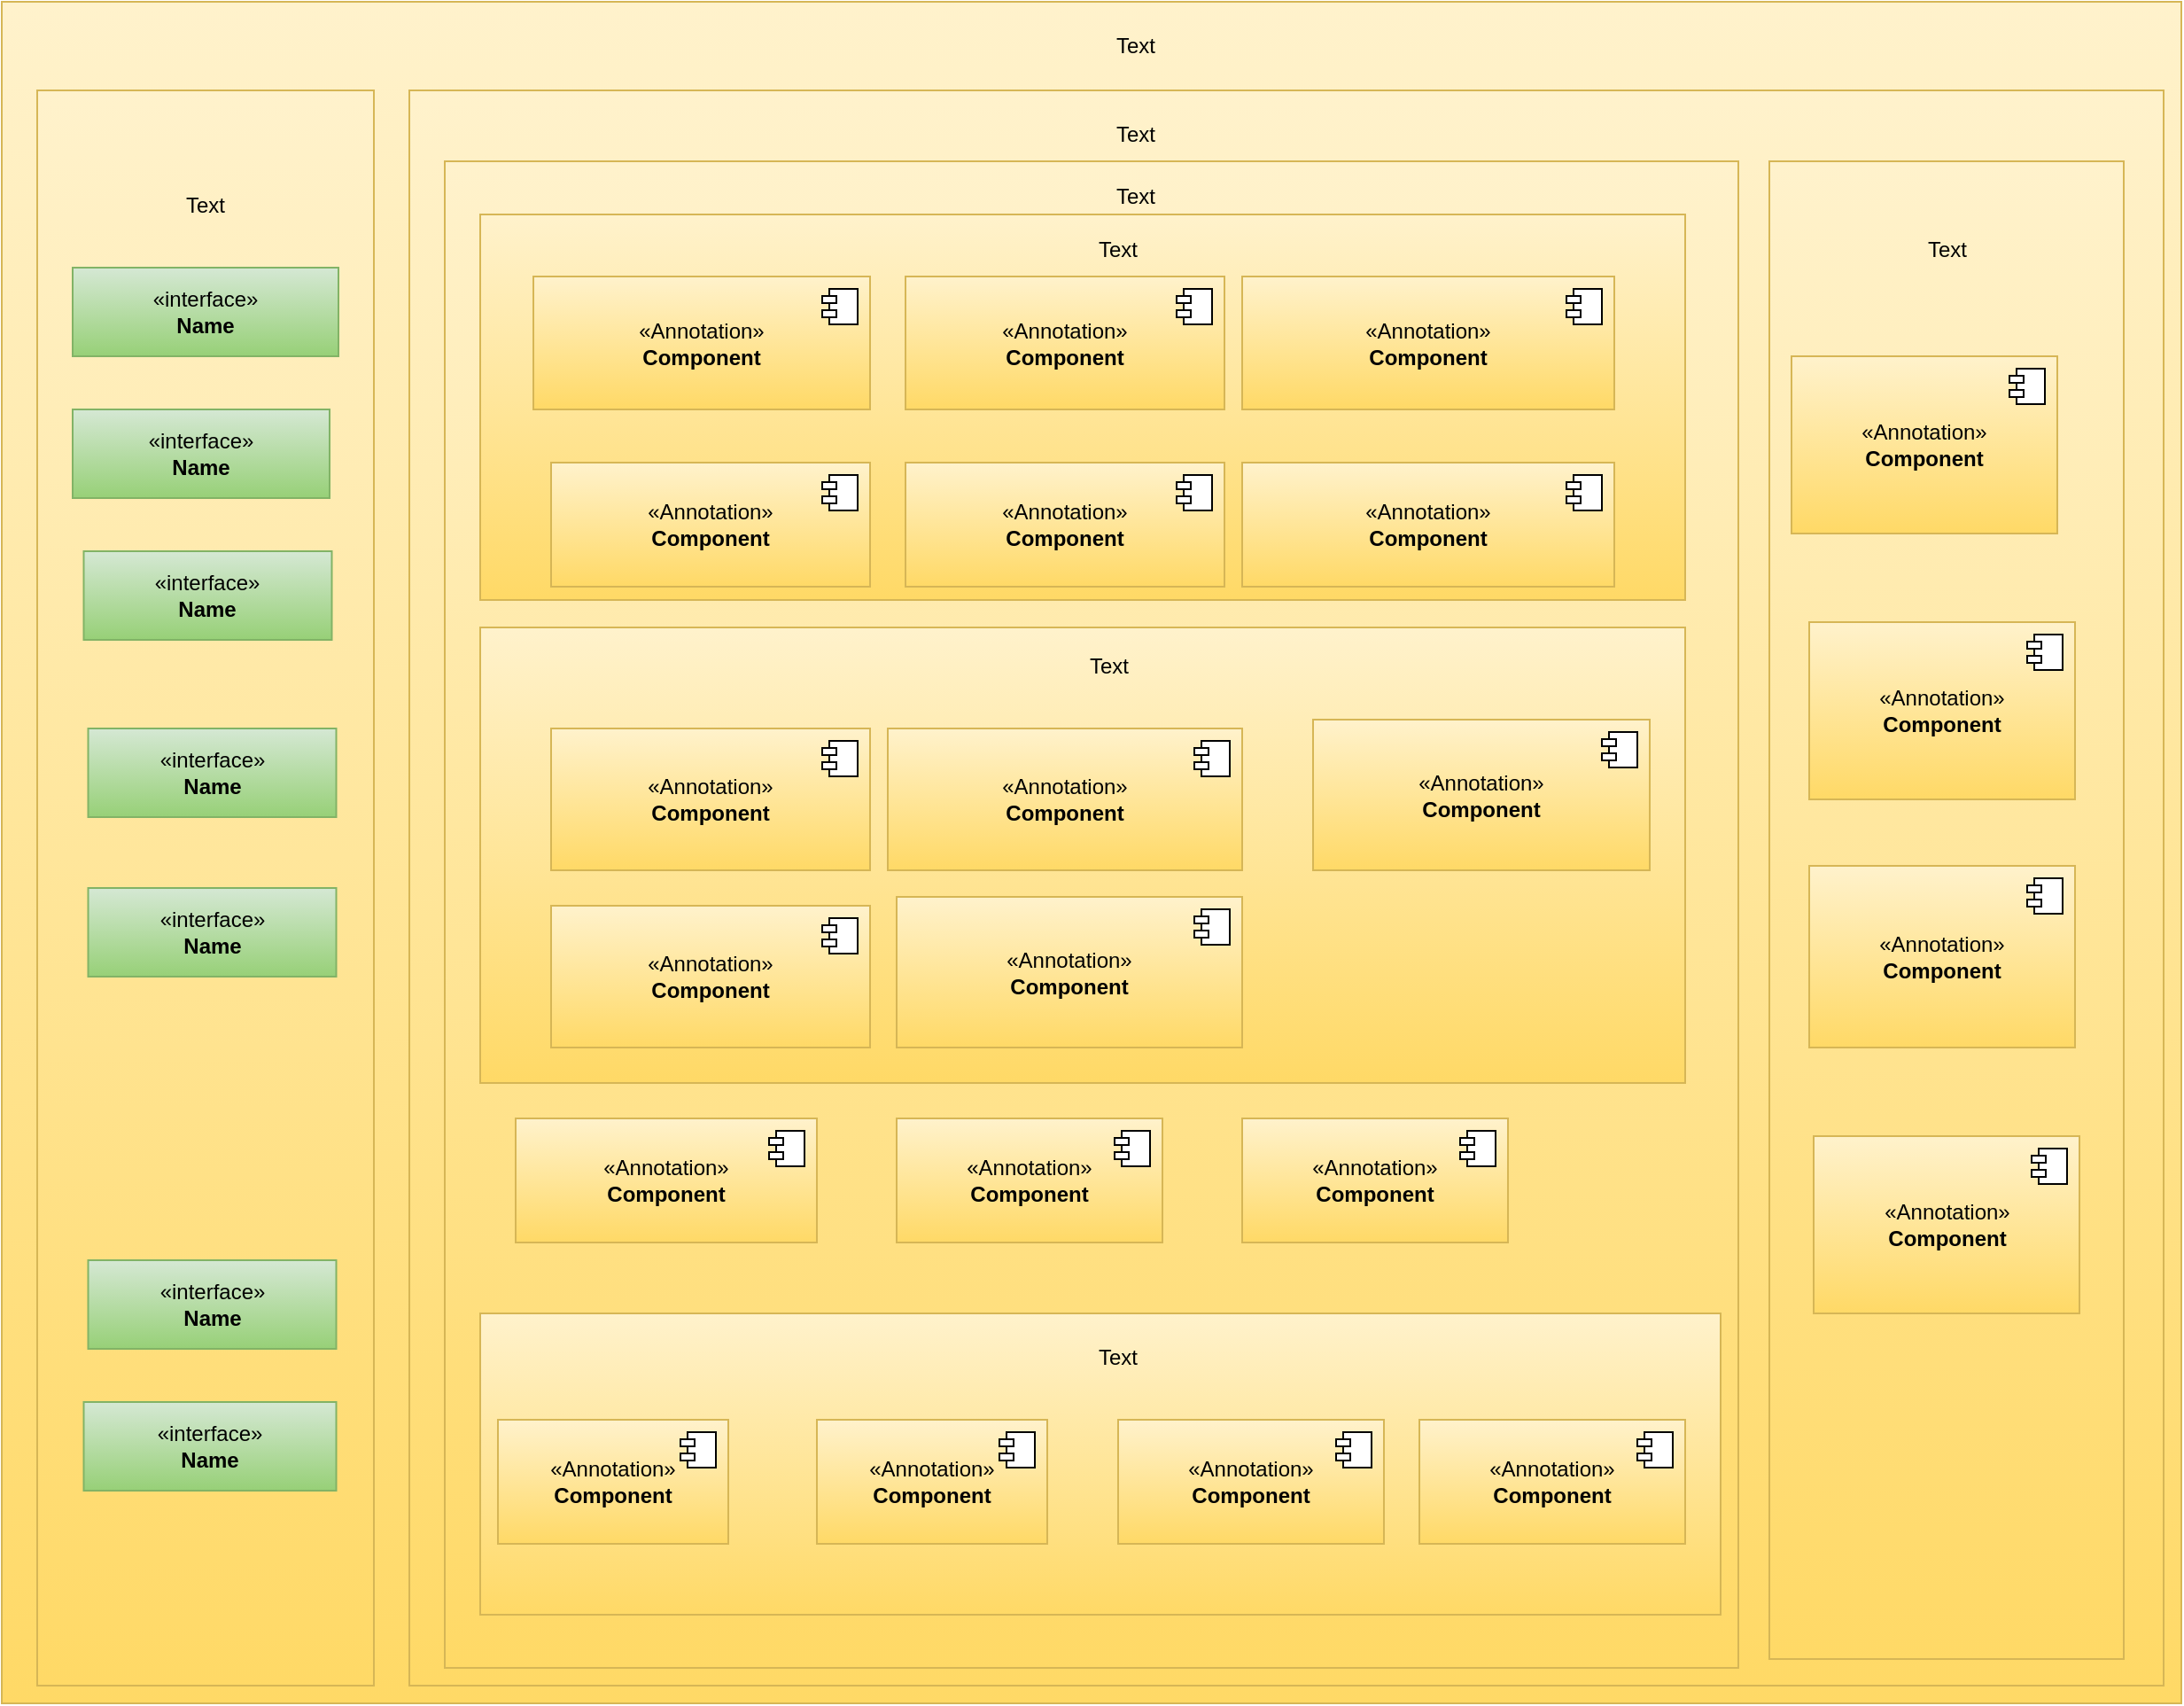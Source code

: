 <mxfile version="22.1.0" type="github">
  <diagram name="Page-1" id="5zQA7156JqKthFvFQiwK">
    <mxGraphModel dx="2604" dy="2128" grid="1" gridSize="10" guides="1" tooltips="1" connect="1" arrows="1" fold="1" page="1" pageScale="1" pageWidth="850" pageHeight="1100" math="0" shadow="0">
      <root>
        <mxCell id="0" />
        <mxCell id="1" parent="0" />
        <mxCell id="JkIJD0IMMMQFtQdxvjPv-7" value="&lt;blockquote style=&quot;margin: 0 0 0 40px; border: none; padding: 0px;&quot;&gt;&lt;/blockquote&gt;&lt;span style=&quot;background-color: initial;&quot;&gt;«system»&lt;/span&gt;&lt;br&gt;&lt;b&gt;loop&amp;nbsp;&lt;/b&gt;" style="html=1;whiteSpace=wrap;fillColor=#fff2cc;strokeColor=#d6b656;gradientColor=#ffd966;align=center;" parent="1" vertex="1">
          <mxGeometry x="-200" y="-20" width="1230" height="960" as="geometry" />
        </mxCell>
        <mxCell id="JkIJD0IMMMQFtQdxvjPv-15" value="" style="html=1;whiteSpace=wrap;fillColor=#fff2cc;gradientColor=#ffd966;strokeColor=#d6b656;" parent="1" vertex="1">
          <mxGeometry x="-180" y="30" width="190" height="900" as="geometry" />
        </mxCell>
        <mxCell id="JkIJD0IMMMQFtQdxvjPv-16" value="&amp;laquo;interface&amp;raquo;&lt;br&gt;&lt;b&gt;Name&lt;/b&gt;" style="html=1;whiteSpace=wrap;fillColor=#fff2cc;gradientColor=#ffd966;strokeColor=#d6b656;" parent="1" vertex="1">
          <mxGeometry x="30" y="30" width="990" height="900" as="geometry" />
        </mxCell>
        <mxCell id="JkIJD0IMMMQFtQdxvjPv-17" value="" style="html=1;whiteSpace=wrap;fillColor=#fff2cc;gradientColor=#ffd966;strokeColor=#d6b656;" parent="1" vertex="1">
          <mxGeometry x="50" y="70" width="730" height="850" as="geometry" />
        </mxCell>
        <mxCell id="JkIJD0IMMMQFtQdxvjPv-18" value="" style="html=1;whiteSpace=wrap;fillColor=#fff2cc;gradientColor=#ffd966;strokeColor=#d6b656;" parent="1" vertex="1">
          <mxGeometry x="797.5" y="70" width="200" height="845" as="geometry" />
        </mxCell>
        <mxCell id="JkIJD0IMMMQFtQdxvjPv-19" value="&amp;laquo;interface&amp;raquo;&lt;br&gt;&lt;b&gt;Name&lt;/b&gt;" style="html=1;whiteSpace=wrap;fillColor=#d5e8d4;gradientColor=#97d077;strokeColor=#82b366;" parent="1" vertex="1">
          <mxGeometry x="-160" y="130" width="150" height="50" as="geometry" />
        </mxCell>
        <mxCell id="JkIJD0IMMMQFtQdxvjPv-20" value="&amp;laquo;interface&amp;raquo;&lt;br&gt;&lt;b&gt;Name&lt;/b&gt;" style="html=1;whiteSpace=wrap;fillColor=#d5e8d4;gradientColor=#97d077;strokeColor=#82b366;" parent="1" vertex="1">
          <mxGeometry x="-160" y="210" width="145" height="50" as="geometry" />
        </mxCell>
        <mxCell id="JkIJD0IMMMQFtQdxvjPv-21" value="&amp;laquo;interface&amp;raquo;&lt;br&gt;&lt;b&gt;Name&lt;/b&gt;" style="html=1;whiteSpace=wrap;fillColor=#d5e8d4;gradientColor=#97d077;strokeColor=#82b366;" parent="1" vertex="1">
          <mxGeometry x="-153.75" y="290" width="140" height="50" as="geometry" />
        </mxCell>
        <mxCell id="JkIJD0IMMMQFtQdxvjPv-22" value="&amp;laquo;interface&amp;raquo;&lt;br&gt;&lt;b&gt;Name&lt;/b&gt;" style="html=1;whiteSpace=wrap;fillColor=#d5e8d4;gradientColor=#97d077;strokeColor=#82b366;" parent="1" vertex="1">
          <mxGeometry x="-151.25" y="390" width="140" height="50" as="geometry" />
        </mxCell>
        <mxCell id="JkIJD0IMMMQFtQdxvjPv-23" value="&amp;laquo;interface&amp;raquo;&lt;br&gt;&lt;b&gt;Name&lt;/b&gt;" style="html=1;whiteSpace=wrap;fillColor=#d5e8d4;gradientColor=#97d077;strokeColor=#82b366;" parent="1" vertex="1">
          <mxGeometry x="-151.25" y="480" width="140" height="50" as="geometry" />
        </mxCell>
        <mxCell id="JkIJD0IMMMQFtQdxvjPv-24" value="&amp;laquo;interface&amp;raquo;&lt;br&gt;&lt;b&gt;Name&lt;/b&gt;" style="html=1;whiteSpace=wrap;fillColor=#d5e8d4;gradientColor=#97d077;strokeColor=#82b366;" parent="1" vertex="1">
          <mxGeometry x="-153.75" y="770" width="142.5" height="50" as="geometry" />
        </mxCell>
        <mxCell id="JkIJD0IMMMQFtQdxvjPv-25" value="&amp;laquo;interface&amp;raquo;&lt;br&gt;&lt;b&gt;Name&lt;/b&gt;" style="html=1;whiteSpace=wrap;fillColor=#d5e8d4;gradientColor=#97d077;strokeColor=#82b366;" parent="1" vertex="1">
          <mxGeometry x="-151.25" y="690" width="140" height="50" as="geometry" />
        </mxCell>
        <mxCell id="JkIJD0IMMMQFtQdxvjPv-26" value="&amp;laquo;Annotation&amp;raquo;&lt;br/&gt;&lt;b&gt;Component&lt;/b&gt;" style="html=1;dropTarget=0;whiteSpace=wrap;fillColor=#fff2cc;gradientColor=#ffd966;strokeColor=#d6b656;" parent="1" vertex="1">
          <mxGeometry x="810" y="180" width="150" height="100" as="geometry" />
        </mxCell>
        <mxCell id="JkIJD0IMMMQFtQdxvjPv-27" value="" style="shape=module;jettyWidth=8;jettyHeight=4;" parent="JkIJD0IMMMQFtQdxvjPv-26" vertex="1">
          <mxGeometry x="1" width="20" height="20" relative="1" as="geometry">
            <mxPoint x="-27" y="7" as="offset" />
          </mxGeometry>
        </mxCell>
        <mxCell id="JkIJD0IMMMQFtQdxvjPv-28" value="&amp;laquo;Annotation&amp;raquo;&lt;br/&gt;&lt;b&gt;Component&lt;/b&gt;" style="html=1;dropTarget=0;whiteSpace=wrap;fillColor=#fff2cc;gradientColor=#ffd966;strokeColor=#d6b656;" parent="1" vertex="1">
          <mxGeometry x="822.5" y="620" width="150" height="100" as="geometry" />
        </mxCell>
        <mxCell id="JkIJD0IMMMQFtQdxvjPv-29" value="" style="shape=module;jettyWidth=8;jettyHeight=4;" parent="JkIJD0IMMMQFtQdxvjPv-28" vertex="1">
          <mxGeometry x="1" width="20" height="20" relative="1" as="geometry">
            <mxPoint x="-27" y="7" as="offset" />
          </mxGeometry>
        </mxCell>
        <mxCell id="JkIJD0IMMMQFtQdxvjPv-30" value="&amp;laquo;Annotation&amp;raquo;&lt;br/&gt;&lt;b&gt;Component&lt;/b&gt;" style="html=1;dropTarget=0;whiteSpace=wrap;fillColor=#fff2cc;gradientColor=#ffd966;strokeColor=#d6b656;" parent="1" vertex="1">
          <mxGeometry x="820" y="467.5" width="150" height="102.5" as="geometry" />
        </mxCell>
        <mxCell id="JkIJD0IMMMQFtQdxvjPv-31" value="" style="shape=module;jettyWidth=8;jettyHeight=4;" parent="JkIJD0IMMMQFtQdxvjPv-30" vertex="1">
          <mxGeometry x="1" width="20" height="20" relative="1" as="geometry">
            <mxPoint x="-27" y="7" as="offset" />
          </mxGeometry>
        </mxCell>
        <mxCell id="JkIJD0IMMMQFtQdxvjPv-32" value="&amp;laquo;Annotation&amp;raquo;&lt;br/&gt;&lt;b&gt;Component&lt;/b&gt;" style="html=1;dropTarget=0;whiteSpace=wrap;fillColor=#fff2cc;gradientColor=#ffd966;strokeColor=#d6b656;" parent="1" vertex="1">
          <mxGeometry x="820" y="330" width="150" height="100" as="geometry" />
        </mxCell>
        <mxCell id="JkIJD0IMMMQFtQdxvjPv-33" value="" style="shape=module;jettyWidth=8;jettyHeight=4;" parent="JkIJD0IMMMQFtQdxvjPv-32" vertex="1">
          <mxGeometry x="1" width="20" height="20" relative="1" as="geometry">
            <mxPoint x="-27" y="7" as="offset" />
          </mxGeometry>
        </mxCell>
        <mxCell id="JkIJD0IMMMQFtQdxvjPv-34" value="" style="html=1;whiteSpace=wrap;fillColor=#fff2cc;gradientColor=#ffd966;strokeColor=#d6b656;" parent="1" vertex="1">
          <mxGeometry x="70" y="100" width="680" height="217.5" as="geometry" />
        </mxCell>
        <mxCell id="JkIJD0IMMMQFtQdxvjPv-35" value="" style="html=1;whiteSpace=wrap;fillColor=#fff2cc;gradientColor=#ffd966;strokeColor=#d6b656;" parent="1" vertex="1">
          <mxGeometry x="70" y="720" width="700" height="170" as="geometry" />
        </mxCell>
        <mxCell id="JkIJD0IMMMQFtQdxvjPv-36" value="" style="html=1;whiteSpace=wrap;fillColor=#fff2cc;gradientColor=#ffd966;strokeColor=#d6b656;" parent="1" vertex="1">
          <mxGeometry x="70" y="333" width="680" height="257" as="geometry" />
        </mxCell>
        <mxCell id="JkIJD0IMMMQFtQdxvjPv-41" value="&amp;laquo;Annotation&amp;raquo;&lt;br/&gt;&lt;b&gt;Component&lt;/b&gt;" style="html=1;dropTarget=0;whiteSpace=wrap;fillColor=#fff2cc;gradientColor=#ffd966;strokeColor=#d6b656;" parent="1" vertex="1">
          <mxGeometry x="500" y="610" width="150" height="70" as="geometry" />
        </mxCell>
        <mxCell id="JkIJD0IMMMQFtQdxvjPv-42" value="" style="shape=module;jettyWidth=8;jettyHeight=4;" parent="JkIJD0IMMMQFtQdxvjPv-41" vertex="1">
          <mxGeometry x="1" width="20" height="20" relative="1" as="geometry">
            <mxPoint x="-27" y="7" as="offset" />
          </mxGeometry>
        </mxCell>
        <mxCell id="JkIJD0IMMMQFtQdxvjPv-43" value="&amp;laquo;Annotation&amp;raquo;&lt;br/&gt;&lt;b&gt;Component&lt;/b&gt;" style="html=1;dropTarget=0;whiteSpace=wrap;fillColor=#fff2cc;gradientColor=#ffd966;strokeColor=#d6b656;" parent="1" vertex="1">
          <mxGeometry x="305" y="610" width="150" height="70" as="geometry" />
        </mxCell>
        <mxCell id="JkIJD0IMMMQFtQdxvjPv-44" value="" style="shape=module;jettyWidth=8;jettyHeight=4;" parent="JkIJD0IMMMQFtQdxvjPv-43" vertex="1">
          <mxGeometry x="1" width="20" height="20" relative="1" as="geometry">
            <mxPoint x="-27" y="7" as="offset" />
          </mxGeometry>
        </mxCell>
        <mxCell id="JkIJD0IMMMQFtQdxvjPv-45" value="&amp;laquo;Annotation&amp;raquo;&lt;br/&gt;&lt;b&gt;Component&lt;/b&gt;" style="html=1;dropTarget=0;whiteSpace=wrap;fillColor=#fff2cc;gradientColor=#ffd966;strokeColor=#d6b656;" parent="1" vertex="1">
          <mxGeometry x="90" y="610" width="170" height="70" as="geometry" />
        </mxCell>
        <mxCell id="JkIJD0IMMMQFtQdxvjPv-46" value="" style="shape=module;jettyWidth=8;jettyHeight=4;" parent="JkIJD0IMMMQFtQdxvjPv-45" vertex="1">
          <mxGeometry x="1" width="20" height="20" relative="1" as="geometry">
            <mxPoint x="-27" y="7" as="offset" />
          </mxGeometry>
        </mxCell>
        <mxCell id="JkIJD0IMMMQFtQdxvjPv-47" value="&amp;laquo;Annotation&amp;raquo;&lt;br/&gt;&lt;b&gt;Component&lt;/b&gt;" style="html=1;dropTarget=0;whiteSpace=wrap;fillColor=#fff2cc;gradientColor=#ffd966;strokeColor=#d6b656;" parent="1" vertex="1">
          <mxGeometry x="300" y="390" width="200" height="80" as="geometry" />
        </mxCell>
        <mxCell id="JkIJD0IMMMQFtQdxvjPv-48" value="" style="shape=module;jettyWidth=8;jettyHeight=4;" parent="JkIJD0IMMMQFtQdxvjPv-47" vertex="1">
          <mxGeometry x="1" width="20" height="20" relative="1" as="geometry">
            <mxPoint x="-27" y="7" as="offset" />
          </mxGeometry>
        </mxCell>
        <mxCell id="JkIJD0IMMMQFtQdxvjPv-49" value="&amp;laquo;Annotation&amp;raquo;&lt;br/&gt;&lt;b&gt;Component&lt;/b&gt;" style="html=1;dropTarget=0;whiteSpace=wrap;fillColor=#fff2cc;gradientColor=#ffd966;strokeColor=#d6b656;" parent="1" vertex="1">
          <mxGeometry x="110" y="390" width="180" height="80" as="geometry" />
        </mxCell>
        <mxCell id="JkIJD0IMMMQFtQdxvjPv-50" value="" style="shape=module;jettyWidth=8;jettyHeight=4;" parent="JkIJD0IMMMQFtQdxvjPv-49" vertex="1">
          <mxGeometry x="1" width="20" height="20" relative="1" as="geometry">
            <mxPoint x="-27" y="7" as="offset" />
          </mxGeometry>
        </mxCell>
        <mxCell id="JkIJD0IMMMQFtQdxvjPv-51" value="&amp;laquo;Annotation&amp;raquo;&lt;br/&gt;&lt;b&gt;Component&lt;/b&gt;" style="html=1;dropTarget=0;whiteSpace=wrap;fillColor=#fff2cc;gradientColor=#ffd966;strokeColor=#d6b656;" parent="1" vertex="1">
          <mxGeometry x="600" y="780" width="150" height="70" as="geometry" />
        </mxCell>
        <mxCell id="JkIJD0IMMMQFtQdxvjPv-52" value="" style="shape=module;jettyWidth=8;jettyHeight=4;" parent="JkIJD0IMMMQFtQdxvjPv-51" vertex="1">
          <mxGeometry x="1" width="20" height="20" relative="1" as="geometry">
            <mxPoint x="-27" y="7" as="offset" />
          </mxGeometry>
        </mxCell>
        <mxCell id="JkIJD0IMMMQFtQdxvjPv-53" value="&amp;laquo;Annotation&amp;raquo;&lt;br/&gt;&lt;b&gt;Component&lt;/b&gt;" style="html=1;dropTarget=0;whiteSpace=wrap;fillColor=#fff2cc;gradientColor=#ffd966;strokeColor=#d6b656;" parent="1" vertex="1">
          <mxGeometry x="430" y="780" width="150" height="70" as="geometry" />
        </mxCell>
        <mxCell id="JkIJD0IMMMQFtQdxvjPv-54" value="" style="shape=module;jettyWidth=8;jettyHeight=4;" parent="JkIJD0IMMMQFtQdxvjPv-53" vertex="1">
          <mxGeometry x="1" width="20" height="20" relative="1" as="geometry">
            <mxPoint x="-27" y="7" as="offset" />
          </mxGeometry>
        </mxCell>
        <mxCell id="JkIJD0IMMMQFtQdxvjPv-55" value="&amp;laquo;Annotation&amp;raquo;&lt;br/&gt;&lt;b&gt;Component&lt;/b&gt;" style="html=1;dropTarget=0;whiteSpace=wrap;fillColor=#fff2cc;gradientColor=#ffd966;strokeColor=#d6b656;" parent="1" vertex="1">
          <mxGeometry x="260" y="780" width="130" height="70" as="geometry" />
        </mxCell>
        <mxCell id="JkIJD0IMMMQFtQdxvjPv-56" value="" style="shape=module;jettyWidth=8;jettyHeight=4;" parent="JkIJD0IMMMQFtQdxvjPv-55" vertex="1">
          <mxGeometry x="1" width="20" height="20" relative="1" as="geometry">
            <mxPoint x="-27" y="7" as="offset" />
          </mxGeometry>
        </mxCell>
        <mxCell id="JkIJD0IMMMQFtQdxvjPv-57" value="&amp;laquo;Annotation&amp;raquo;&lt;br/&gt;&lt;b&gt;Component&lt;/b&gt;" style="html=1;dropTarget=0;whiteSpace=wrap;fillColor=#fff2cc;gradientColor=#ffd966;strokeColor=#d6b656;" parent="1" vertex="1">
          <mxGeometry x="80" y="780" width="130" height="70" as="geometry" />
        </mxCell>
        <mxCell id="JkIJD0IMMMQFtQdxvjPv-58" value="" style="shape=module;jettyWidth=8;jettyHeight=4;" parent="JkIJD0IMMMQFtQdxvjPv-57" vertex="1">
          <mxGeometry x="1" width="20" height="20" relative="1" as="geometry">
            <mxPoint x="-27" y="7" as="offset" />
          </mxGeometry>
        </mxCell>
        <mxCell id="JkIJD0IMMMQFtQdxvjPv-60" value="Text" style="text;html=1;strokeColor=none;fillColor=none;align=center;verticalAlign=middle;whiteSpace=wrap;rounded=0;" parent="1" vertex="1">
          <mxGeometry x="400" y="730" width="60" height="30" as="geometry" />
        </mxCell>
        <mxCell id="JkIJD0IMMMQFtQdxvjPv-61" value="Text" style="text;html=1;strokeColor=none;fillColor=none;align=center;verticalAlign=middle;whiteSpace=wrap;rounded=0;" parent="1" vertex="1">
          <mxGeometry x="395" y="340" width="60" height="30" as="geometry" />
        </mxCell>
        <mxCell id="JkIJD0IMMMQFtQdxvjPv-62" value="Text" style="text;html=1;strokeColor=none;fillColor=none;align=center;verticalAlign=middle;whiteSpace=wrap;rounded=0;" parent="1" vertex="1">
          <mxGeometry x="400" y="105" width="60" height="30" as="geometry" />
        </mxCell>
        <mxCell id="JkIJD0IMMMQFtQdxvjPv-63" value="Text" style="text;html=1;strokeColor=none;fillColor=none;align=center;verticalAlign=middle;whiteSpace=wrap;rounded=0;" parent="1" vertex="1">
          <mxGeometry x="867.5" y="105" width="60" height="30" as="geometry" />
        </mxCell>
        <mxCell id="JkIJD0IMMMQFtQdxvjPv-64" value="Text" style="text;html=1;strokeColor=none;fillColor=none;align=center;verticalAlign=middle;whiteSpace=wrap;rounded=0;" parent="1" vertex="1">
          <mxGeometry x="-115" y="80" width="60" height="30" as="geometry" />
        </mxCell>
        <mxCell id="JkIJD0IMMMQFtQdxvjPv-65" value="&amp;laquo;Annotation&amp;raquo;&lt;br/&gt;&lt;b&gt;Component&lt;/b&gt;" style="html=1;dropTarget=0;whiteSpace=wrap;fillColor=#fff2cc;gradientColor=#ffd966;strokeColor=#d6b656;" parent="1" vertex="1">
          <mxGeometry x="310" y="135" width="180" height="75" as="geometry" />
        </mxCell>
        <mxCell id="JkIJD0IMMMQFtQdxvjPv-66" value="" style="shape=module;jettyWidth=8;jettyHeight=4;" parent="JkIJD0IMMMQFtQdxvjPv-65" vertex="1">
          <mxGeometry x="1" width="20" height="20" relative="1" as="geometry">
            <mxPoint x="-27" y="7" as="offset" />
          </mxGeometry>
        </mxCell>
        <mxCell id="JkIJD0IMMMQFtQdxvjPv-67" value="&amp;laquo;Annotation&amp;raquo;&lt;br/&gt;&lt;b&gt;Component&lt;/b&gt;" style="html=1;dropTarget=0;whiteSpace=wrap;fillColor=#fff2cc;gradientColor=#ffd966;strokeColor=#d6b656;" parent="1" vertex="1">
          <mxGeometry x="100" y="135" width="190" height="75" as="geometry" />
        </mxCell>
        <mxCell id="JkIJD0IMMMQFtQdxvjPv-68" value="" style="shape=module;jettyWidth=8;jettyHeight=4;" parent="JkIJD0IMMMQFtQdxvjPv-67" vertex="1">
          <mxGeometry x="1" width="20" height="20" relative="1" as="geometry">
            <mxPoint x="-27" y="7" as="offset" />
          </mxGeometry>
        </mxCell>
        <mxCell id="JkIJD0IMMMQFtQdxvjPv-69" value="&amp;laquo;Annotation&amp;raquo;&lt;br/&gt;&lt;b&gt;Component&lt;/b&gt;" style="html=1;dropTarget=0;whiteSpace=wrap;fillColor=#fff2cc;gradientColor=#ffd966;strokeColor=#d6b656;" parent="1" vertex="1">
          <mxGeometry x="540" y="385" width="190" height="85" as="geometry" />
        </mxCell>
        <mxCell id="JkIJD0IMMMQFtQdxvjPv-70" value="" style="shape=module;jettyWidth=8;jettyHeight=4;" parent="JkIJD0IMMMQFtQdxvjPv-69" vertex="1">
          <mxGeometry x="1" width="20" height="20" relative="1" as="geometry">
            <mxPoint x="-27" y="7" as="offset" />
          </mxGeometry>
        </mxCell>
        <mxCell id="JkIJD0IMMMQFtQdxvjPv-71" value="&amp;laquo;Annotation&amp;raquo;&lt;br/&gt;&lt;b&gt;Component&lt;/b&gt;" style="html=1;dropTarget=0;whiteSpace=wrap;fillColor=#fff2cc;gradientColor=#ffd966;strokeColor=#d6b656;" parent="1" vertex="1">
          <mxGeometry x="305" y="485" width="195" height="85" as="geometry" />
        </mxCell>
        <mxCell id="JkIJD0IMMMQFtQdxvjPv-72" value="" style="shape=module;jettyWidth=8;jettyHeight=4;" parent="JkIJD0IMMMQFtQdxvjPv-71" vertex="1">
          <mxGeometry x="1" width="20" height="20" relative="1" as="geometry">
            <mxPoint x="-27" y="7" as="offset" />
          </mxGeometry>
        </mxCell>
        <mxCell id="JkIJD0IMMMQFtQdxvjPv-73" value="&amp;laquo;Annotation&amp;raquo;&lt;br/&gt;&lt;b&gt;Component&lt;/b&gt;" style="html=1;dropTarget=0;whiteSpace=wrap;fillColor=#fff2cc;gradientColor=#ffd966;strokeColor=#d6b656;" parent="1" vertex="1">
          <mxGeometry x="110" y="490" width="180" height="80" as="geometry" />
        </mxCell>
        <mxCell id="JkIJD0IMMMQFtQdxvjPv-74" value="" style="shape=module;jettyWidth=8;jettyHeight=4;" parent="JkIJD0IMMMQFtQdxvjPv-73" vertex="1">
          <mxGeometry x="1" width="20" height="20" relative="1" as="geometry">
            <mxPoint x="-27" y="7" as="offset" />
          </mxGeometry>
        </mxCell>
        <mxCell id="JkIJD0IMMMQFtQdxvjPv-78" value="Text" style="text;html=1;strokeColor=none;fillColor=none;align=center;verticalAlign=middle;whiteSpace=wrap;rounded=0;" parent="1" vertex="1">
          <mxGeometry x="410" y="75" width="60" height="30" as="geometry" />
        </mxCell>
        <mxCell id="JkIJD0IMMMQFtQdxvjPv-79" value="Text" style="text;html=1;strokeColor=none;fillColor=none;align=center;verticalAlign=middle;whiteSpace=wrap;rounded=0;" parent="1" vertex="1">
          <mxGeometry x="410" y="40" width="60" height="30" as="geometry" />
        </mxCell>
        <mxCell id="JkIJD0IMMMQFtQdxvjPv-80" value="Text" style="text;html=1;strokeColor=none;fillColor=none;align=center;verticalAlign=middle;whiteSpace=wrap;rounded=0;" parent="1" vertex="1">
          <mxGeometry x="410" y="-10" width="60" height="30" as="geometry" />
        </mxCell>
        <mxCell id="JkIJD0IMMMQFtQdxvjPv-81" value="&amp;laquo;Annotation&amp;raquo;&lt;br/&gt;&lt;b&gt;Component&lt;/b&gt;" style="html=1;dropTarget=0;whiteSpace=wrap;fillColor=#fff2cc;gradientColor=#ffd966;strokeColor=#d6b656;" parent="1" vertex="1">
          <mxGeometry x="310" y="240" width="180" height="70" as="geometry" />
        </mxCell>
        <mxCell id="JkIJD0IMMMQFtQdxvjPv-82" value="" style="shape=module;jettyWidth=8;jettyHeight=4;" parent="JkIJD0IMMMQFtQdxvjPv-81" vertex="1">
          <mxGeometry x="1" width="20" height="20" relative="1" as="geometry">
            <mxPoint x="-27" y="7" as="offset" />
          </mxGeometry>
        </mxCell>
        <mxCell id="JkIJD0IMMMQFtQdxvjPv-83" value="&amp;laquo;Annotation&amp;raquo;&lt;br/&gt;&lt;b&gt;Component&lt;/b&gt;" style="html=1;dropTarget=0;whiteSpace=wrap;fillColor=#fff2cc;gradientColor=#ffd966;strokeColor=#d6b656;" parent="1" vertex="1">
          <mxGeometry x="110" y="240" width="180" height="70" as="geometry" />
        </mxCell>
        <mxCell id="JkIJD0IMMMQFtQdxvjPv-84" value="" style="shape=module;jettyWidth=8;jettyHeight=4;" parent="JkIJD0IMMMQFtQdxvjPv-83" vertex="1">
          <mxGeometry x="1" width="20" height="20" relative="1" as="geometry">
            <mxPoint x="-27" y="7" as="offset" />
          </mxGeometry>
        </mxCell>
        <mxCell id="JkIJD0IMMMQFtQdxvjPv-85" value="&amp;laquo;Annotation&amp;raquo;&lt;br/&gt;&lt;b&gt;Component&lt;/b&gt;" style="html=1;dropTarget=0;whiteSpace=wrap;fillColor=#fff2cc;gradientColor=#ffd966;strokeColor=#d6b656;" parent="1" vertex="1">
          <mxGeometry x="500" y="240" width="210" height="70" as="geometry" />
        </mxCell>
        <mxCell id="JkIJD0IMMMQFtQdxvjPv-86" value="" style="shape=module;jettyWidth=8;jettyHeight=4;" parent="JkIJD0IMMMQFtQdxvjPv-85" vertex="1">
          <mxGeometry x="1" width="20" height="20" relative="1" as="geometry">
            <mxPoint x="-27" y="7" as="offset" />
          </mxGeometry>
        </mxCell>
        <mxCell id="JkIJD0IMMMQFtQdxvjPv-87" value="&amp;laquo;Annotation&amp;raquo;&lt;br/&gt;&lt;b&gt;Component&lt;/b&gt;" style="html=1;dropTarget=0;whiteSpace=wrap;fillColor=#fff2cc;gradientColor=#ffd966;strokeColor=#d6b656;" parent="1" vertex="1">
          <mxGeometry x="500" y="135" width="210" height="75" as="geometry" />
        </mxCell>
        <mxCell id="JkIJD0IMMMQFtQdxvjPv-88" value="" style="shape=module;jettyWidth=8;jettyHeight=4;" parent="JkIJD0IMMMQFtQdxvjPv-87" vertex="1">
          <mxGeometry x="1" width="20" height="20" relative="1" as="geometry">
            <mxPoint x="-27" y="7" as="offset" />
          </mxGeometry>
        </mxCell>
      </root>
    </mxGraphModel>
  </diagram>
</mxfile>
